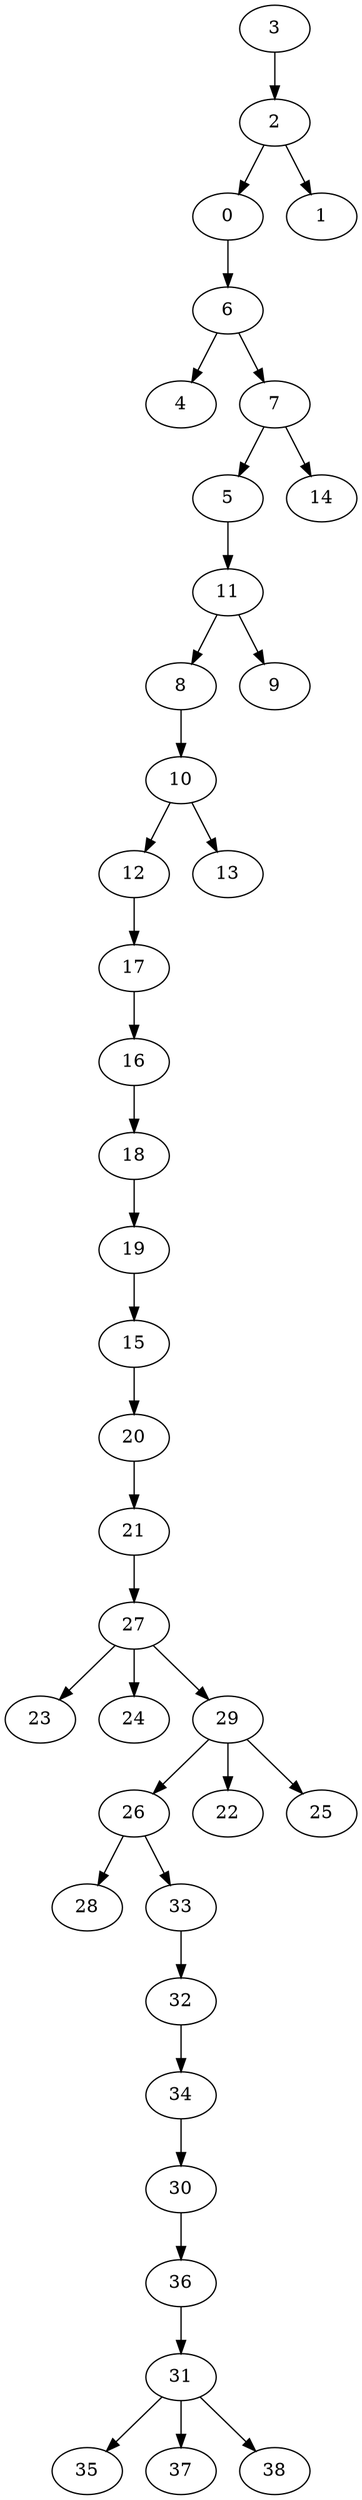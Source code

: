 digraph {
    0 -> 6;
    2 -> 0;
    2 -> 1;
    3 -> 2;
    5 -> 11;
    6 -> 4;
    6 -> 7;
    7 -> 5;
    7 -> 14;
    8 -> 10;
    10 -> 12;
    10 -> 13;
    11 -> 8;
    11 -> 9;
    12 -> 17;
    15 -> 20;
    16 -> 18;
    17 -> 16;
    18 -> 19;
    19 -> 15;
    20 -> 21;
    21 -> 27;
    26 -> 28;
    26 -> 33;
    27 -> 23;
    27 -> 24;
    27 -> 29;
    29 -> 22;
    29 -> 25;
    29 -> 26;
    30 -> 36;
    31 -> 35;
    31 -> 37;
    31 -> 38;
    32 -> 34;
    33 -> 32;
    34 -> 30;
    36 -> 31;
}